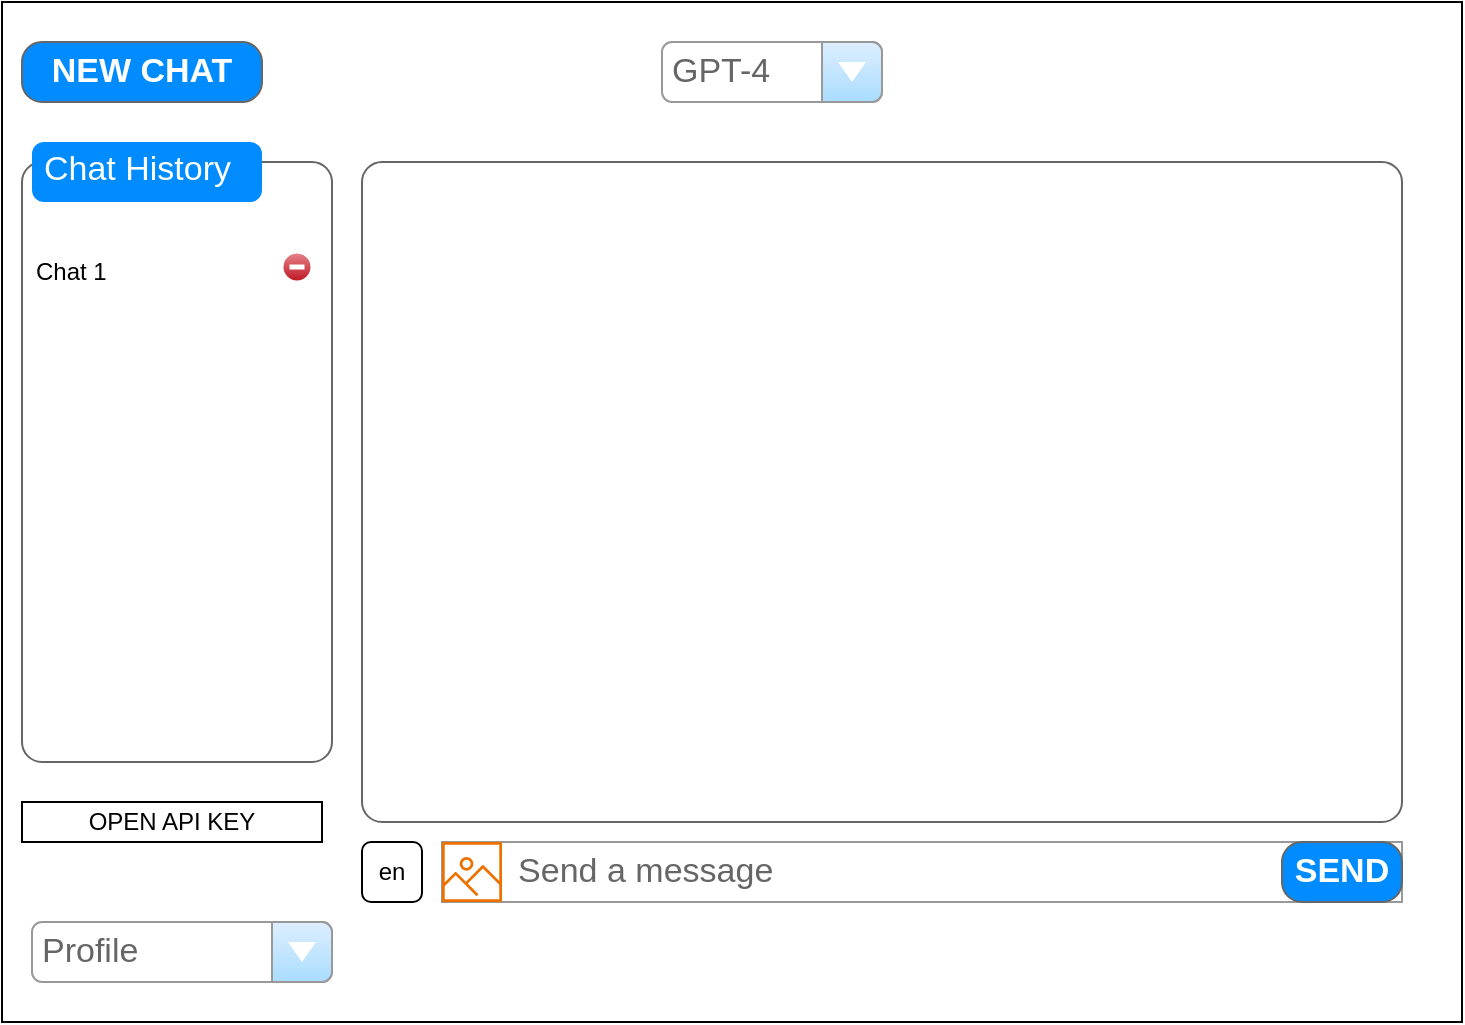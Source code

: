 <mxfile version="22.0.0" type="github">
  <diagram name="Page-1" id="nsQ6WgNkk12vu_NQeNwi">
    <mxGraphModel dx="870" dy="491" grid="1" gridSize="10" guides="1" tooltips="1" connect="1" arrows="1" fold="1" page="1" pageScale="1" pageWidth="850" pageHeight="1100" math="0" shadow="0">
      <root>
        <mxCell id="0" />
        <mxCell id="1" parent="0" />
        <mxCell id="mWMvBwkmk5nRccj0nMHB-1" value="" style="rounded=0;whiteSpace=wrap;html=1;" vertex="1" parent="1">
          <mxGeometry x="60" y="20" width="730" height="510" as="geometry" />
        </mxCell>
        <mxCell id="mWMvBwkmk5nRccj0nMHB-3" value="GPT-4" style="strokeWidth=1;shadow=0;dashed=0;align=center;html=1;shape=mxgraph.mockup.forms.comboBox;strokeColor=#999999;fillColor=#ddeeff;align=left;fillColor2=#aaddff;mainText=;fontColor=#666666;fontSize=17;spacingLeft=3;" vertex="1" parent="1">
          <mxGeometry x="390" y="40" width="110" height="30" as="geometry" />
        </mxCell>
        <mxCell id="mWMvBwkmk5nRccj0nMHB-4" value="NEW CHAT" style="strokeWidth=1;shadow=0;dashed=0;align=center;html=1;shape=mxgraph.mockup.buttons.button;strokeColor=#666666;fontColor=#ffffff;mainText=;buttonStyle=round;fontSize=17;fontStyle=1;fillColor=#008cff;whiteSpace=wrap;" vertex="1" parent="1">
          <mxGeometry x="70" y="40" width="120" height="30" as="geometry" />
        </mxCell>
        <mxCell id="mWMvBwkmk5nRccj0nMHB-5" value="" style="shape=mxgraph.mockup.containers.marginRect;rectMarginTop=10;strokeColor=#666666;strokeWidth=1;dashed=0;rounded=1;arcSize=5;recursiveResize=0;html=1;whiteSpace=wrap;align=left;fillColor=default;" vertex="1" parent="1">
          <mxGeometry x="70" y="90" width="155" height="310" as="geometry" />
        </mxCell>
        <mxCell id="mWMvBwkmk5nRccj0nMHB-6" value="Chat History" style="shape=rect;strokeColor=none;fillColor=#008cff;strokeWidth=1;dashed=0;rounded=1;arcSize=20;fontColor=#ffffff;fontSize=17;spacing=2;spacingTop=-2;align=left;autosize=1;spacingLeft=4;resizeWidth=0;resizeHeight=0;perimeter=none;html=1;whiteSpace=wrap;" vertex="1" parent="mWMvBwkmk5nRccj0nMHB-5">
          <mxGeometry x="5" width="115" height="30" as="geometry" />
        </mxCell>
        <mxCell id="mWMvBwkmk5nRccj0nMHB-14" value="Chat 1" style="text;html=1;strokeColor=none;fillColor=none;align=left;verticalAlign=middle;whiteSpace=wrap;rounded=0;" vertex="1" parent="mWMvBwkmk5nRccj0nMHB-5">
          <mxGeometry x="5" y="50" width="95" height="30" as="geometry" />
        </mxCell>
        <mxCell id="mWMvBwkmk5nRccj0nMHB-15" value="" style="shape=image;html=1;verticalAlign=top;verticalLabelPosition=bottom;labelBackgroundColor=#ffffff;imageAspect=0;aspect=fixed;image=https://cdn2.iconfinder.com/data/icons/boxicons-solid-vol-2/24/bxs-edit-128.png" vertex="1" parent="mWMvBwkmk5nRccj0nMHB-5">
          <mxGeometry x="102" y="54" width="20" height="20" as="geometry" />
        </mxCell>
        <mxCell id="mWMvBwkmk5nRccj0nMHB-16" value="" style="verticalLabelPosition=bottom;verticalAlign=top;html=1;shadow=0;dashed=0;strokeWidth=1;shape=mxgraph.ios.iDeleteIcon;fillColor=#e8878E;fillColor2=#BD1421;strokeColor=#ffffff;sketch=0;" vertex="1" parent="mWMvBwkmk5nRccj0nMHB-5">
          <mxGeometry x="130" y="55" width="15" height="15" as="geometry" />
        </mxCell>
        <mxCell id="mWMvBwkmk5nRccj0nMHB-8" value="&amp;nbsp; &amp;nbsp; &amp;nbsp; &amp;nbsp;Send a message" style="strokeWidth=1;shadow=0;dashed=0;align=center;html=1;shape=mxgraph.mockup.forms.pwField;strokeColor=#999999;mainText=;align=left;fontColor=#666666;fontSize=17;spacingLeft=3;" vertex="1" parent="1">
          <mxGeometry x="280" y="440" width="480" height="30" as="geometry" />
        </mxCell>
        <mxCell id="mWMvBwkmk5nRccj0nMHB-9" value="SEND" style="strokeWidth=1;shadow=0;dashed=0;align=center;html=1;shape=mxgraph.mockup.buttons.button;strokeColor=#666666;fontColor=#ffffff;mainText=;buttonStyle=round;fontSize=17;fontStyle=1;fillColor=#008cff;whiteSpace=wrap;" vertex="1" parent="1">
          <mxGeometry x="700" y="440" width="60" height="30" as="geometry" />
        </mxCell>
        <mxCell id="mWMvBwkmk5nRccj0nMHB-10" value="" style="sketch=0;outlineConnect=0;fontColor=#232F3E;gradientColor=none;fillColor=#ED7100;strokeColor=none;dashed=0;verticalLabelPosition=bottom;verticalAlign=top;align=center;html=1;fontSize=12;fontStyle=0;aspect=fixed;pointerEvents=1;shape=mxgraph.aws4.container_registry_image;" vertex="1" parent="1">
          <mxGeometry x="280" y="440" width="30" height="30" as="geometry" />
        </mxCell>
        <mxCell id="mWMvBwkmk5nRccj0nMHB-11" value="" style="shape=mxgraph.mockup.containers.marginRect;rectMarginTop=10;strokeColor=#666666;strokeWidth=1;dashed=0;rounded=1;arcSize=5;recursiveResize=0;html=1;whiteSpace=wrap;" vertex="1" parent="1">
          <mxGeometry x="240" y="90" width="520" height="340" as="geometry" />
        </mxCell>
        <mxCell id="mWMvBwkmk5nRccj0nMHB-13" value="Profile" style="strokeWidth=1;shadow=0;dashed=0;align=center;html=1;shape=mxgraph.mockup.forms.comboBox;strokeColor=#999999;fillColor=#ddeeff;align=left;fillColor2=#aaddff;mainText=;fontColor=#666666;fontSize=17;spacingLeft=3;" vertex="1" parent="1">
          <mxGeometry x="75" y="480" width="150" height="30" as="geometry" />
        </mxCell>
        <mxCell id="mWMvBwkmk5nRccj0nMHB-17" value="en" style="rounded=1;whiteSpace=wrap;html=1;" vertex="1" parent="1">
          <mxGeometry x="240" y="440" width="30" height="30" as="geometry" />
        </mxCell>
        <mxCell id="mWMvBwkmk5nRccj0nMHB-18" value="OPEN API KEY" style="rounded=0;whiteSpace=wrap;html=1;" vertex="1" parent="1">
          <mxGeometry x="70" y="420" width="150" height="20" as="geometry" />
        </mxCell>
      </root>
    </mxGraphModel>
  </diagram>
</mxfile>
